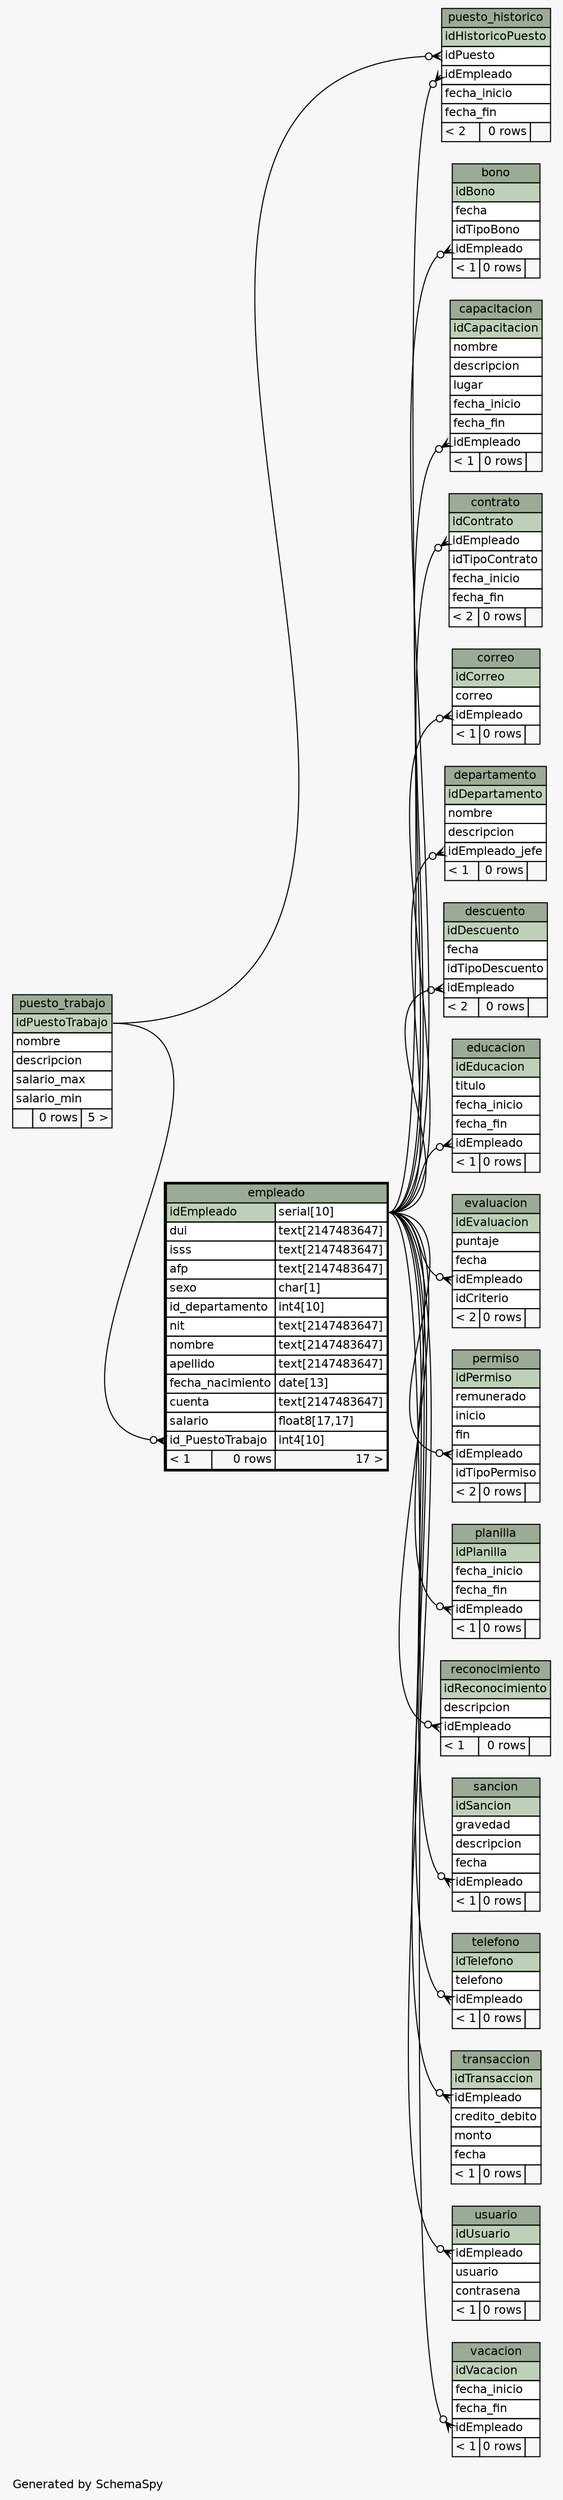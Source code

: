 // dot 2.26.3 on Linux 3.2.0-4-686-pae
// SchemaSpy rev 590
digraph "oneDegreeRelationshipsDiagram" {
  graph [
    rankdir="RL"
    bgcolor="#f7f7f7"
    label="\nGenerated by SchemaSpy"
    labeljust="l"
    nodesep="0.18"
    ranksep="0.46"
    fontname="Helvetica"
    fontsize="11"
  ];
  node [
    fontname="Helvetica"
    fontsize="11"
    shape="plaintext"
  ];
  edge [
    arrowsize="0.8"
  ];
  "bono":"idEmpleado":w -> "empleado":"idEmpleado.type":e [arrowhead=none dir=back arrowtail=crowodot];
  "capacitacion":"idEmpleado":w -> "empleado":"idEmpleado.type":e [arrowhead=none dir=back arrowtail=crowodot];
  "contrato":"idEmpleado":w -> "empleado":"idEmpleado.type":e [arrowhead=none dir=back arrowtail=crowodot];
  "correo":"idEmpleado":w -> "empleado":"idEmpleado.type":e [arrowhead=none dir=back arrowtail=crowodot];
  "departamento":"idEmpleado_jefe":w -> "empleado":"idEmpleado.type":e [arrowhead=none dir=back arrowtail=crowodot];
  "descuento":"idEmpleado":w -> "empleado":"idEmpleado.type":e [arrowhead=none dir=back arrowtail=crowodot];
  "educacion":"idEmpleado":w -> "empleado":"idEmpleado.type":e [arrowhead=none dir=back arrowtail=crowodot];
  "empleado":"id_PuestoTrabajo":w -> "puesto_trabajo":"idPuestoTrabajo":e [arrowhead=none dir=back arrowtail=crowodot];
  "evaluacion":"idEmpleado":w -> "empleado":"idEmpleado.type":e [arrowhead=none dir=back arrowtail=crowodot];
  "permiso":"idEmpleado":w -> "empleado":"idEmpleado.type":e [arrowhead=none dir=back arrowtail=crowodot];
  "planilla":"idEmpleado":w -> "empleado":"idEmpleado.type":e [arrowhead=none dir=back arrowtail=crowodot];
  "puesto_historico":"idEmpleado":w -> "empleado":"idEmpleado.type":e [arrowhead=none dir=back arrowtail=crowodot];
  "puesto_historico":"idPuesto":w -> "puesto_trabajo":"idPuestoTrabajo":e [arrowhead=none dir=back arrowtail=crowodot];
  "reconocimiento":"idEmpleado":w -> "empleado":"idEmpleado.type":e [arrowhead=none dir=back arrowtail=crowodot];
  "sancion":"idEmpleado":w -> "empleado":"idEmpleado.type":e [arrowhead=none dir=back arrowtail=crowodot];
  "telefono":"idEmpleado":w -> "empleado":"idEmpleado.type":e [arrowhead=none dir=back arrowtail=crowodot];
  "transaccion":"idEmpleado":w -> "empleado":"idEmpleado.type":e [arrowhead=none dir=back arrowtail=crowodot];
  "usuario":"idEmpleado":w -> "empleado":"idEmpleado.type":e [arrowhead=none dir=back arrowtail=crowodot];
  "vacacion":"idEmpleado":w -> "empleado":"idEmpleado.type":e [arrowhead=none dir=back arrowtail=crowodot];
  "bono" [
    label=<
    <TABLE BORDER="0" CELLBORDER="1" CELLSPACING="0" BGCOLOR="#ffffff">
      <TR><TD COLSPAN="3" BGCOLOR="#9bab96" ALIGN="CENTER">bono</TD></TR>
      <TR><TD PORT="idBono" COLSPAN="3" BGCOLOR="#bed1b8" ALIGN="LEFT">idBono</TD></TR>
      <TR><TD PORT="fecha" COLSPAN="3" ALIGN="LEFT">fecha</TD></TR>
      <TR><TD PORT="idTipoBono" COLSPAN="3" ALIGN="LEFT">idTipoBono</TD></TR>
      <TR><TD PORT="idEmpleado" COLSPAN="3" ALIGN="LEFT">idEmpleado</TD></TR>
      <TR><TD ALIGN="LEFT" BGCOLOR="#f7f7f7">&lt; 1</TD><TD ALIGN="RIGHT" BGCOLOR="#f7f7f7">0 rows</TD><TD ALIGN="RIGHT" BGCOLOR="#f7f7f7">  </TD></TR>
    </TABLE>>
    URL="bono.html"
    tooltip="bono"
  ];
  "capacitacion" [
    label=<
    <TABLE BORDER="0" CELLBORDER="1" CELLSPACING="0" BGCOLOR="#ffffff">
      <TR><TD COLSPAN="3" BGCOLOR="#9bab96" ALIGN="CENTER">capacitacion</TD></TR>
      <TR><TD PORT="idCapacitacion" COLSPAN="3" BGCOLOR="#bed1b8" ALIGN="LEFT">idCapacitacion</TD></TR>
      <TR><TD PORT="nombre" COLSPAN="3" ALIGN="LEFT">nombre</TD></TR>
      <TR><TD PORT="descripcion" COLSPAN="3" ALIGN="LEFT">descripcion</TD></TR>
      <TR><TD PORT="lugar" COLSPAN="3" ALIGN="LEFT">lugar</TD></TR>
      <TR><TD PORT="fecha_inicio" COLSPAN="3" ALIGN="LEFT">fecha_inicio</TD></TR>
      <TR><TD PORT="fecha_fin" COLSPAN="3" ALIGN="LEFT">fecha_fin</TD></TR>
      <TR><TD PORT="idEmpleado" COLSPAN="3" ALIGN="LEFT">idEmpleado</TD></TR>
      <TR><TD ALIGN="LEFT" BGCOLOR="#f7f7f7">&lt; 1</TD><TD ALIGN="RIGHT" BGCOLOR="#f7f7f7">0 rows</TD><TD ALIGN="RIGHT" BGCOLOR="#f7f7f7">  </TD></TR>
    </TABLE>>
    URL="capacitacion.html"
    tooltip="capacitacion"
  ];
  "contrato" [
    label=<
    <TABLE BORDER="0" CELLBORDER="1" CELLSPACING="0" BGCOLOR="#ffffff">
      <TR><TD COLSPAN="3" BGCOLOR="#9bab96" ALIGN="CENTER">contrato</TD></TR>
      <TR><TD PORT="idContrato" COLSPAN="3" BGCOLOR="#bed1b8" ALIGN="LEFT">idContrato</TD></TR>
      <TR><TD PORT="idEmpleado" COLSPAN="3" ALIGN="LEFT">idEmpleado</TD></TR>
      <TR><TD PORT="idTipoContrato" COLSPAN="3" ALIGN="LEFT">idTipoContrato</TD></TR>
      <TR><TD PORT="fecha_inicio" COLSPAN="3" ALIGN="LEFT">fecha_inicio</TD></TR>
      <TR><TD PORT="fecha_fin" COLSPAN="3" ALIGN="LEFT">fecha_fin</TD></TR>
      <TR><TD ALIGN="LEFT" BGCOLOR="#f7f7f7">&lt; 2</TD><TD ALIGN="RIGHT" BGCOLOR="#f7f7f7">0 rows</TD><TD ALIGN="RIGHT" BGCOLOR="#f7f7f7">  </TD></TR>
    </TABLE>>
    URL="contrato.html"
    tooltip="contrato"
  ];
  "correo" [
    label=<
    <TABLE BORDER="0" CELLBORDER="1" CELLSPACING="0" BGCOLOR="#ffffff">
      <TR><TD COLSPAN="3" BGCOLOR="#9bab96" ALIGN="CENTER">correo</TD></TR>
      <TR><TD PORT="idCorreo" COLSPAN="3" BGCOLOR="#bed1b8" ALIGN="LEFT">idCorreo</TD></TR>
      <TR><TD PORT="correo" COLSPAN="3" ALIGN="LEFT">correo</TD></TR>
      <TR><TD PORT="idEmpleado" COLSPAN="3" ALIGN="LEFT">idEmpleado</TD></TR>
      <TR><TD ALIGN="LEFT" BGCOLOR="#f7f7f7">&lt; 1</TD><TD ALIGN="RIGHT" BGCOLOR="#f7f7f7">0 rows</TD><TD ALIGN="RIGHT" BGCOLOR="#f7f7f7">  </TD></TR>
    </TABLE>>
    URL="correo.html"
    tooltip="correo"
  ];
  "departamento" [
    label=<
    <TABLE BORDER="0" CELLBORDER="1" CELLSPACING="0" BGCOLOR="#ffffff">
      <TR><TD COLSPAN="3" BGCOLOR="#9bab96" ALIGN="CENTER">departamento</TD></TR>
      <TR><TD PORT="idDepartamento" COLSPAN="3" BGCOLOR="#bed1b8" ALIGN="LEFT">idDepartamento</TD></TR>
      <TR><TD PORT="nombre" COLSPAN="3" ALIGN="LEFT">nombre</TD></TR>
      <TR><TD PORT="descripcion" COLSPAN="3" ALIGN="LEFT">descripcion</TD></TR>
      <TR><TD PORT="idEmpleado_jefe" COLSPAN="3" ALIGN="LEFT">idEmpleado_jefe</TD></TR>
      <TR><TD ALIGN="LEFT" BGCOLOR="#f7f7f7">&lt; 1</TD><TD ALIGN="RIGHT" BGCOLOR="#f7f7f7">0 rows</TD><TD ALIGN="RIGHT" BGCOLOR="#f7f7f7">  </TD></TR>
    </TABLE>>
    URL="departamento.html"
    tooltip="departamento"
  ];
  "descuento" [
    label=<
    <TABLE BORDER="0" CELLBORDER="1" CELLSPACING="0" BGCOLOR="#ffffff">
      <TR><TD COLSPAN="3" BGCOLOR="#9bab96" ALIGN="CENTER">descuento</TD></TR>
      <TR><TD PORT="idDescuento" COLSPAN="3" BGCOLOR="#bed1b8" ALIGN="LEFT">idDescuento</TD></TR>
      <TR><TD PORT="fecha" COLSPAN="3" ALIGN="LEFT">fecha</TD></TR>
      <TR><TD PORT="idTipoDescuento" COLSPAN="3" ALIGN="LEFT">idTipoDescuento</TD></TR>
      <TR><TD PORT="idEmpleado" COLSPAN="3" ALIGN="LEFT">idEmpleado</TD></TR>
      <TR><TD ALIGN="LEFT" BGCOLOR="#f7f7f7">&lt; 2</TD><TD ALIGN="RIGHT" BGCOLOR="#f7f7f7">0 rows</TD><TD ALIGN="RIGHT" BGCOLOR="#f7f7f7">  </TD></TR>
    </TABLE>>
    URL="descuento.html"
    tooltip="descuento"
  ];
  "educacion" [
    label=<
    <TABLE BORDER="0" CELLBORDER="1" CELLSPACING="0" BGCOLOR="#ffffff">
      <TR><TD COLSPAN="3" BGCOLOR="#9bab96" ALIGN="CENTER">educacion</TD></TR>
      <TR><TD PORT="idEducacion" COLSPAN="3" BGCOLOR="#bed1b8" ALIGN="LEFT">idEducacion</TD></TR>
      <TR><TD PORT="titulo" COLSPAN="3" ALIGN="LEFT">titulo</TD></TR>
      <TR><TD PORT="fecha_inicio" COLSPAN="3" ALIGN="LEFT">fecha_inicio</TD></TR>
      <TR><TD PORT="fecha_fin" COLSPAN="3" ALIGN="LEFT">fecha_fin</TD></TR>
      <TR><TD PORT="idEmpleado" COLSPAN="3" ALIGN="LEFT">idEmpleado</TD></TR>
      <TR><TD ALIGN="LEFT" BGCOLOR="#f7f7f7">&lt; 1</TD><TD ALIGN="RIGHT" BGCOLOR="#f7f7f7">0 rows</TD><TD ALIGN="RIGHT" BGCOLOR="#f7f7f7">  </TD></TR>
    </TABLE>>
    URL="educacion.html"
    tooltip="educacion"
  ];
  "empleado" [
    label=<
    <TABLE BORDER="2" CELLBORDER="1" CELLSPACING="0" BGCOLOR="#ffffff">
      <TR><TD COLSPAN="3" BGCOLOR="#9bab96" ALIGN="CENTER">empleado</TD></TR>
      <TR><TD PORT="idEmpleado" COLSPAN="2" BGCOLOR="#bed1b8" ALIGN="LEFT">idEmpleado</TD><TD PORT="idEmpleado.type" ALIGN="LEFT">serial[10]</TD></TR>
      <TR><TD PORT="dui" COLSPAN="2" ALIGN="LEFT">dui</TD><TD PORT="dui.type" ALIGN="LEFT">text[2147483647]</TD></TR>
      <TR><TD PORT="isss" COLSPAN="2" ALIGN="LEFT">isss</TD><TD PORT="isss.type" ALIGN="LEFT">text[2147483647]</TD></TR>
      <TR><TD PORT="afp" COLSPAN="2" ALIGN="LEFT">afp</TD><TD PORT="afp.type" ALIGN="LEFT">text[2147483647]</TD></TR>
      <TR><TD PORT="sexo" COLSPAN="2" ALIGN="LEFT">sexo</TD><TD PORT="sexo.type" ALIGN="LEFT">char[1]</TD></TR>
      <TR><TD PORT="id_departamento" COLSPAN="2" ALIGN="LEFT">id_departamento</TD><TD PORT="id_departamento.type" ALIGN="LEFT">int4[10]</TD></TR>
      <TR><TD PORT="nit" COLSPAN="2" ALIGN="LEFT">nit</TD><TD PORT="nit.type" ALIGN="LEFT">text[2147483647]</TD></TR>
      <TR><TD PORT="nombre" COLSPAN="2" ALIGN="LEFT">nombre</TD><TD PORT="nombre.type" ALIGN="LEFT">text[2147483647]</TD></TR>
      <TR><TD PORT="apellido" COLSPAN="2" ALIGN="LEFT">apellido</TD><TD PORT="apellido.type" ALIGN="LEFT">text[2147483647]</TD></TR>
      <TR><TD PORT="fecha_nacimiento" COLSPAN="2" ALIGN="LEFT">fecha_nacimiento</TD><TD PORT="fecha_nacimiento.type" ALIGN="LEFT">date[13]</TD></TR>
      <TR><TD PORT="cuenta" COLSPAN="2" ALIGN="LEFT">cuenta</TD><TD PORT="cuenta.type" ALIGN="LEFT">text[2147483647]</TD></TR>
      <TR><TD PORT="salario" COLSPAN="2" ALIGN="LEFT">salario</TD><TD PORT="salario.type" ALIGN="LEFT">float8[17,17]</TD></TR>
      <TR><TD PORT="id_PuestoTrabajo" COLSPAN="2" ALIGN="LEFT">id_PuestoTrabajo</TD><TD PORT="id_PuestoTrabajo.type" ALIGN="LEFT">int4[10]</TD></TR>
      <TR><TD ALIGN="LEFT" BGCOLOR="#f7f7f7">&lt; 1</TD><TD ALIGN="RIGHT" BGCOLOR="#f7f7f7">0 rows</TD><TD ALIGN="RIGHT" BGCOLOR="#f7f7f7">17 &gt;</TD></TR>
    </TABLE>>
    URL="empleado.html"
    tooltip="empleado"
  ];
  "evaluacion" [
    label=<
    <TABLE BORDER="0" CELLBORDER="1" CELLSPACING="0" BGCOLOR="#ffffff">
      <TR><TD COLSPAN="3" BGCOLOR="#9bab96" ALIGN="CENTER">evaluacion</TD></TR>
      <TR><TD PORT="idEvaluacion" COLSPAN="3" BGCOLOR="#bed1b8" ALIGN="LEFT">idEvaluacion</TD></TR>
      <TR><TD PORT="puntaje" COLSPAN="3" ALIGN="LEFT">puntaje</TD></TR>
      <TR><TD PORT="fecha" COLSPAN="3" ALIGN="LEFT">fecha</TD></TR>
      <TR><TD PORT="idEmpleado" COLSPAN="3" ALIGN="LEFT">idEmpleado</TD></TR>
      <TR><TD PORT="idCriterio" COLSPAN="3" ALIGN="LEFT">idCriterio</TD></TR>
      <TR><TD ALIGN="LEFT" BGCOLOR="#f7f7f7">&lt; 2</TD><TD ALIGN="RIGHT" BGCOLOR="#f7f7f7">0 rows</TD><TD ALIGN="RIGHT" BGCOLOR="#f7f7f7">  </TD></TR>
    </TABLE>>
    URL="evaluacion.html"
    tooltip="evaluacion"
  ];
  "permiso" [
    label=<
    <TABLE BORDER="0" CELLBORDER="1" CELLSPACING="0" BGCOLOR="#ffffff">
      <TR><TD COLSPAN="3" BGCOLOR="#9bab96" ALIGN="CENTER">permiso</TD></TR>
      <TR><TD PORT="idPermiso" COLSPAN="3" BGCOLOR="#bed1b8" ALIGN="LEFT">idPermiso</TD></TR>
      <TR><TD PORT="remunerado" COLSPAN="3" ALIGN="LEFT">remunerado</TD></TR>
      <TR><TD PORT="inicio" COLSPAN="3" ALIGN="LEFT">inicio</TD></TR>
      <TR><TD PORT="fin" COLSPAN="3" ALIGN="LEFT">fin</TD></TR>
      <TR><TD PORT="idEmpleado" COLSPAN="3" ALIGN="LEFT">idEmpleado</TD></TR>
      <TR><TD PORT="idTipoPermiso" COLSPAN="3" ALIGN="LEFT">idTipoPermiso</TD></TR>
      <TR><TD ALIGN="LEFT" BGCOLOR="#f7f7f7">&lt; 2</TD><TD ALIGN="RIGHT" BGCOLOR="#f7f7f7">0 rows</TD><TD ALIGN="RIGHT" BGCOLOR="#f7f7f7">  </TD></TR>
    </TABLE>>
    URL="permiso.html"
    tooltip="permiso"
  ];
  "planilla" [
    label=<
    <TABLE BORDER="0" CELLBORDER="1" CELLSPACING="0" BGCOLOR="#ffffff">
      <TR><TD COLSPAN="3" BGCOLOR="#9bab96" ALIGN="CENTER">planilla</TD></TR>
      <TR><TD PORT="idPlanilla" COLSPAN="3" BGCOLOR="#bed1b8" ALIGN="LEFT">idPlanilla</TD></TR>
      <TR><TD PORT="fecha_inicio" COLSPAN="3" ALIGN="LEFT">fecha_inicio</TD></TR>
      <TR><TD PORT="fecha_fin" COLSPAN="3" ALIGN="LEFT">fecha_fin</TD></TR>
      <TR><TD PORT="idEmpleado" COLSPAN="3" ALIGN="LEFT">idEmpleado</TD></TR>
      <TR><TD ALIGN="LEFT" BGCOLOR="#f7f7f7">&lt; 1</TD><TD ALIGN="RIGHT" BGCOLOR="#f7f7f7">0 rows</TD><TD ALIGN="RIGHT" BGCOLOR="#f7f7f7">  </TD></TR>
    </TABLE>>
    URL="planilla.html"
    tooltip="planilla"
  ];
  "puesto_historico" [
    label=<
    <TABLE BORDER="0" CELLBORDER="1" CELLSPACING="0" BGCOLOR="#ffffff">
      <TR><TD COLSPAN="3" BGCOLOR="#9bab96" ALIGN="CENTER">puesto_historico</TD></TR>
      <TR><TD PORT="idHistoricoPuesto" COLSPAN="3" BGCOLOR="#bed1b8" ALIGN="LEFT">idHistoricoPuesto</TD></TR>
      <TR><TD PORT="idPuesto" COLSPAN="3" ALIGN="LEFT">idPuesto</TD></TR>
      <TR><TD PORT="idEmpleado" COLSPAN="3" ALIGN="LEFT">idEmpleado</TD></TR>
      <TR><TD PORT="fecha_inicio" COLSPAN="3" ALIGN="LEFT">fecha_inicio</TD></TR>
      <TR><TD PORT="fecha_fin" COLSPAN="3" ALIGN="LEFT">fecha_fin</TD></TR>
      <TR><TD ALIGN="LEFT" BGCOLOR="#f7f7f7">&lt; 2</TD><TD ALIGN="RIGHT" BGCOLOR="#f7f7f7">0 rows</TD><TD ALIGN="RIGHT" BGCOLOR="#f7f7f7">  </TD></TR>
    </TABLE>>
    URL="puesto_historico.html"
    tooltip="puesto_historico"
  ];
  "puesto_trabajo" [
    label=<
    <TABLE BORDER="0" CELLBORDER="1" CELLSPACING="0" BGCOLOR="#ffffff">
      <TR><TD COLSPAN="3" BGCOLOR="#9bab96" ALIGN="CENTER">puesto_trabajo</TD></TR>
      <TR><TD PORT="idPuestoTrabajo" COLSPAN="3" BGCOLOR="#bed1b8" ALIGN="LEFT">idPuestoTrabajo</TD></TR>
      <TR><TD PORT="nombre" COLSPAN="3" ALIGN="LEFT">nombre</TD></TR>
      <TR><TD PORT="descripcion" COLSPAN="3" ALIGN="LEFT">descripcion</TD></TR>
      <TR><TD PORT="salario_max" COLSPAN="3" ALIGN="LEFT">salario_max</TD></TR>
      <TR><TD PORT="salario_min" COLSPAN="3" ALIGN="LEFT">salario_min</TD></TR>
      <TR><TD ALIGN="LEFT" BGCOLOR="#f7f7f7">  </TD><TD ALIGN="RIGHT" BGCOLOR="#f7f7f7">0 rows</TD><TD ALIGN="RIGHT" BGCOLOR="#f7f7f7">5 &gt;</TD></TR>
    </TABLE>>
    URL="puesto_trabajo.html"
    tooltip="puesto_trabajo"
  ];
  "reconocimiento" [
    label=<
    <TABLE BORDER="0" CELLBORDER="1" CELLSPACING="0" BGCOLOR="#ffffff">
      <TR><TD COLSPAN="3" BGCOLOR="#9bab96" ALIGN="CENTER">reconocimiento</TD></TR>
      <TR><TD PORT="idReconocimiento" COLSPAN="3" BGCOLOR="#bed1b8" ALIGN="LEFT">idReconocimiento</TD></TR>
      <TR><TD PORT="descripcion" COLSPAN="3" ALIGN="LEFT">descripcion</TD></TR>
      <TR><TD PORT="idEmpleado" COLSPAN="3" ALIGN="LEFT">idEmpleado</TD></TR>
      <TR><TD ALIGN="LEFT" BGCOLOR="#f7f7f7">&lt; 1</TD><TD ALIGN="RIGHT" BGCOLOR="#f7f7f7">0 rows</TD><TD ALIGN="RIGHT" BGCOLOR="#f7f7f7">  </TD></TR>
    </TABLE>>
    URL="reconocimiento.html"
    tooltip="reconocimiento"
  ];
  "sancion" [
    label=<
    <TABLE BORDER="0" CELLBORDER="1" CELLSPACING="0" BGCOLOR="#ffffff">
      <TR><TD COLSPAN="3" BGCOLOR="#9bab96" ALIGN="CENTER">sancion</TD></TR>
      <TR><TD PORT="idSancion" COLSPAN="3" BGCOLOR="#bed1b8" ALIGN="LEFT">idSancion</TD></TR>
      <TR><TD PORT="gravedad" COLSPAN="3" ALIGN="LEFT">gravedad</TD></TR>
      <TR><TD PORT="descripcion" COLSPAN="3" ALIGN="LEFT">descripcion</TD></TR>
      <TR><TD PORT="fecha" COLSPAN="3" ALIGN="LEFT">fecha</TD></TR>
      <TR><TD PORT="idEmpleado" COLSPAN="3" ALIGN="LEFT">idEmpleado</TD></TR>
      <TR><TD ALIGN="LEFT" BGCOLOR="#f7f7f7">&lt; 1</TD><TD ALIGN="RIGHT" BGCOLOR="#f7f7f7">0 rows</TD><TD ALIGN="RIGHT" BGCOLOR="#f7f7f7">  </TD></TR>
    </TABLE>>
    URL="sancion.html"
    tooltip="sancion"
  ];
  "telefono" [
    label=<
    <TABLE BORDER="0" CELLBORDER="1" CELLSPACING="0" BGCOLOR="#ffffff">
      <TR><TD COLSPAN="3" BGCOLOR="#9bab96" ALIGN="CENTER">telefono</TD></TR>
      <TR><TD PORT="idTelefono" COLSPAN="3" BGCOLOR="#bed1b8" ALIGN="LEFT">idTelefono</TD></TR>
      <TR><TD PORT="telefono" COLSPAN="3" ALIGN="LEFT">telefono</TD></TR>
      <TR><TD PORT="idEmpleado" COLSPAN="3" ALIGN="LEFT">idEmpleado</TD></TR>
      <TR><TD ALIGN="LEFT" BGCOLOR="#f7f7f7">&lt; 1</TD><TD ALIGN="RIGHT" BGCOLOR="#f7f7f7">0 rows</TD><TD ALIGN="RIGHT" BGCOLOR="#f7f7f7">  </TD></TR>
    </TABLE>>
    URL="telefono.html"
    tooltip="telefono"
  ];
  "transaccion" [
    label=<
    <TABLE BORDER="0" CELLBORDER="1" CELLSPACING="0" BGCOLOR="#ffffff">
      <TR><TD COLSPAN="3" BGCOLOR="#9bab96" ALIGN="CENTER">transaccion</TD></TR>
      <TR><TD PORT="idTransaccion" COLSPAN="3" BGCOLOR="#bed1b8" ALIGN="LEFT">idTransaccion</TD></TR>
      <TR><TD PORT="idEmpleado" COLSPAN="3" ALIGN="LEFT">idEmpleado</TD></TR>
      <TR><TD PORT="credito_debito" COLSPAN="3" ALIGN="LEFT">credito_debito</TD></TR>
      <TR><TD PORT="monto" COLSPAN="3" ALIGN="LEFT">monto</TD></TR>
      <TR><TD PORT="fecha" COLSPAN="3" ALIGN="LEFT">fecha</TD></TR>
      <TR><TD ALIGN="LEFT" BGCOLOR="#f7f7f7">&lt; 1</TD><TD ALIGN="RIGHT" BGCOLOR="#f7f7f7">0 rows</TD><TD ALIGN="RIGHT" BGCOLOR="#f7f7f7">  </TD></TR>
    </TABLE>>
    URL="transaccion.html"
    tooltip="transaccion"
  ];
  "usuario" [
    label=<
    <TABLE BORDER="0" CELLBORDER="1" CELLSPACING="0" BGCOLOR="#ffffff">
      <TR><TD COLSPAN="3" BGCOLOR="#9bab96" ALIGN="CENTER">usuario</TD></TR>
      <TR><TD PORT="idUsuario" COLSPAN="3" BGCOLOR="#bed1b8" ALIGN="LEFT">idUsuario</TD></TR>
      <TR><TD PORT="idEmpleado" COLSPAN="3" ALIGN="LEFT">idEmpleado</TD></TR>
      <TR><TD PORT="usuario" COLSPAN="3" ALIGN="LEFT">usuario</TD></TR>
      <TR><TD PORT="contrasena" COLSPAN="3" ALIGN="LEFT">contrasena</TD></TR>
      <TR><TD ALIGN="LEFT" BGCOLOR="#f7f7f7">&lt; 1</TD><TD ALIGN="RIGHT" BGCOLOR="#f7f7f7">0 rows</TD><TD ALIGN="RIGHT" BGCOLOR="#f7f7f7">  </TD></TR>
    </TABLE>>
    URL="usuario.html"
    tooltip="usuario"
  ];
  "vacacion" [
    label=<
    <TABLE BORDER="0" CELLBORDER="1" CELLSPACING="0" BGCOLOR="#ffffff">
      <TR><TD COLSPAN="3" BGCOLOR="#9bab96" ALIGN="CENTER">vacacion</TD></TR>
      <TR><TD PORT="idVacacion" COLSPAN="3" BGCOLOR="#bed1b8" ALIGN="LEFT">idVacacion</TD></TR>
      <TR><TD PORT="fecha_inicio" COLSPAN="3" ALIGN="LEFT">fecha_inicio</TD></TR>
      <TR><TD PORT="fecha_fin" COLSPAN="3" ALIGN="LEFT">fecha_fin</TD></TR>
      <TR><TD PORT="idEmpleado" COLSPAN="3" ALIGN="LEFT">idEmpleado</TD></TR>
      <TR><TD ALIGN="LEFT" BGCOLOR="#f7f7f7">&lt; 1</TD><TD ALIGN="RIGHT" BGCOLOR="#f7f7f7">0 rows</TD><TD ALIGN="RIGHT" BGCOLOR="#f7f7f7">  </TD></TR>
    </TABLE>>
    URL="vacacion.html"
    tooltip="vacacion"
  ];
}
